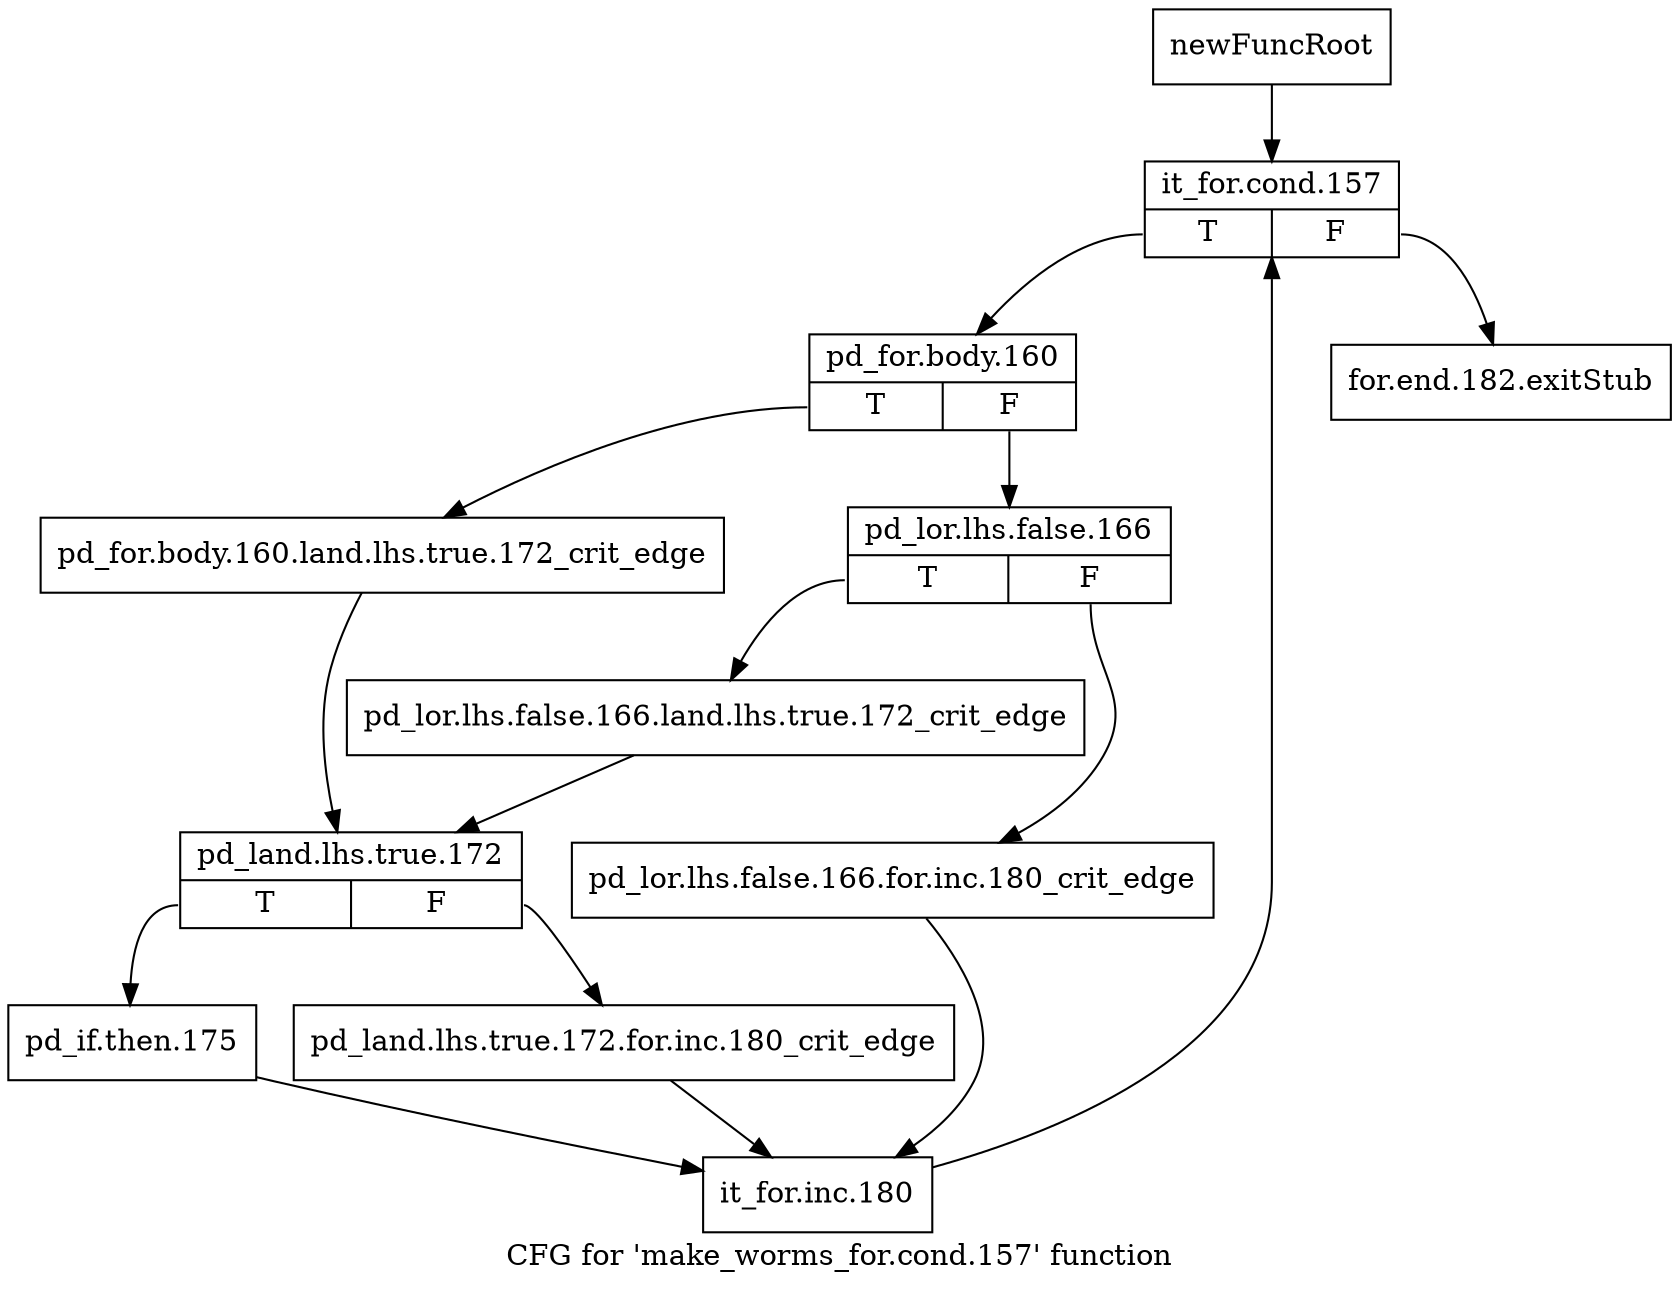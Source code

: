 digraph "CFG for 'make_worms_for.cond.157' function" {
	label="CFG for 'make_worms_for.cond.157' function";

	Node0x46b8330 [shape=record,label="{newFuncRoot}"];
	Node0x46b8330 -> Node0x46b83d0;
	Node0x46b8380 [shape=record,label="{for.end.182.exitStub}"];
	Node0x46b83d0 [shape=record,label="{it_for.cond.157|{<s0>T|<s1>F}}"];
	Node0x46b83d0:s0 -> Node0x46b8420;
	Node0x46b83d0:s1 -> Node0x46b8380;
	Node0x46b8420 [shape=record,label="{pd_for.body.160|{<s0>T|<s1>F}}"];
	Node0x46b8420:s0 -> Node0x46b8560;
	Node0x46b8420:s1 -> Node0x46b8470;
	Node0x46b8470 [shape=record,label="{pd_lor.lhs.false.166|{<s0>T|<s1>F}}"];
	Node0x46b8470:s0 -> Node0x46b8510;
	Node0x46b8470:s1 -> Node0x46b84c0;
	Node0x46b84c0 [shape=record,label="{pd_lor.lhs.false.166.for.inc.180_crit_edge}"];
	Node0x46b84c0 -> Node0x46b86a0;
	Node0x46b8510 [shape=record,label="{pd_lor.lhs.false.166.land.lhs.true.172_crit_edge}"];
	Node0x46b8510 -> Node0x46b85b0;
	Node0x46b8560 [shape=record,label="{pd_for.body.160.land.lhs.true.172_crit_edge}"];
	Node0x46b8560 -> Node0x46b85b0;
	Node0x46b85b0 [shape=record,label="{pd_land.lhs.true.172|{<s0>T|<s1>F}}"];
	Node0x46b85b0:s0 -> Node0x46b8650;
	Node0x46b85b0:s1 -> Node0x46b8600;
	Node0x46b8600 [shape=record,label="{pd_land.lhs.true.172.for.inc.180_crit_edge}"];
	Node0x46b8600 -> Node0x46b86a0;
	Node0x46b8650 [shape=record,label="{pd_if.then.175}"];
	Node0x46b8650 -> Node0x46b86a0;
	Node0x46b86a0 [shape=record,label="{it_for.inc.180}"];
	Node0x46b86a0 -> Node0x46b83d0;
}
